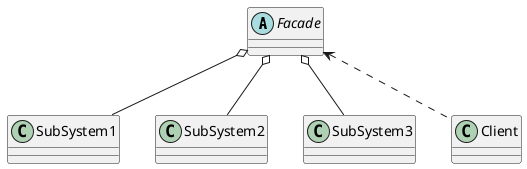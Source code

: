 @startuml

abstract class Facade
class SubSystem1
class SubSystem2
class SubSystem3
class Client

Facade <.. Client
Facade o-- SubSystem1
Facade o-- SubSystem2
Facade o-- SubSystem3


@enduml